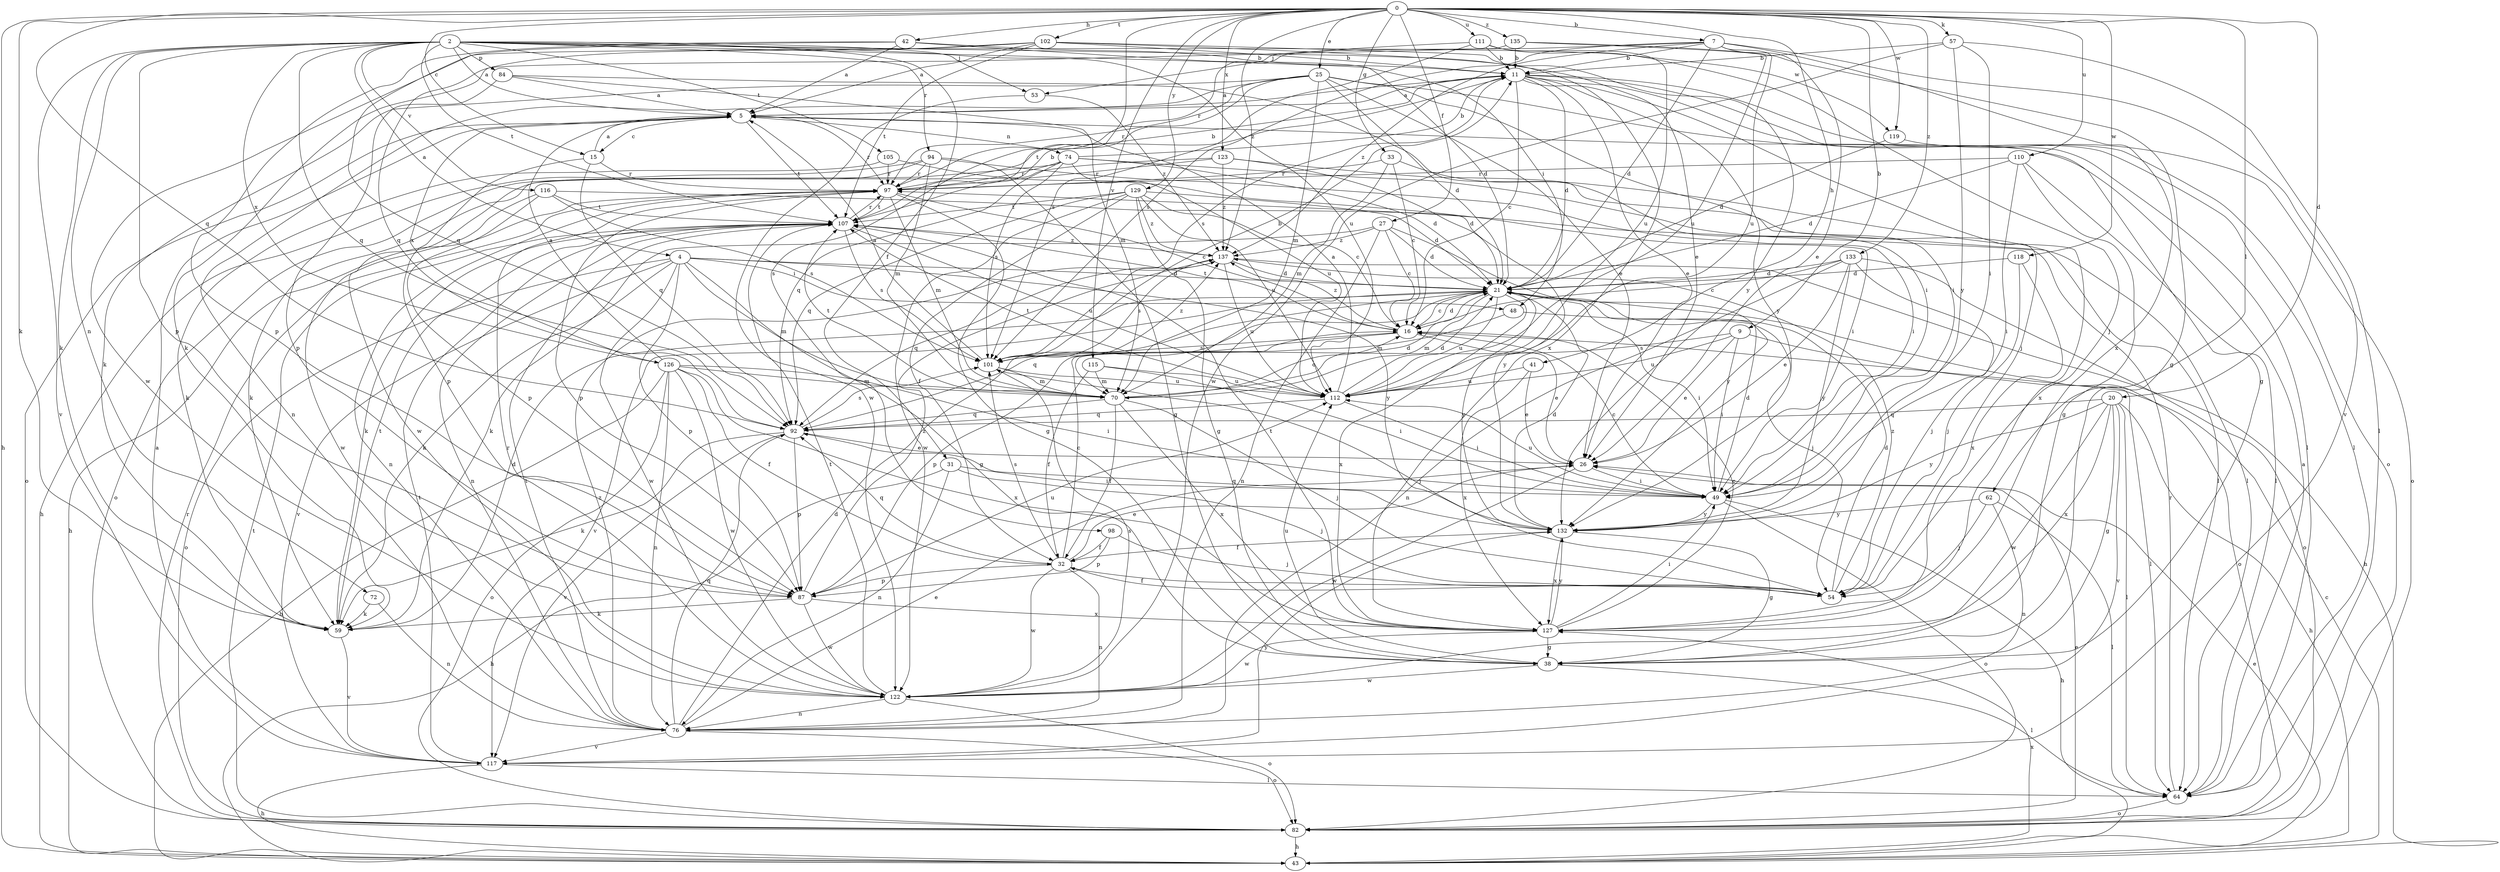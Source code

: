 strict digraph  {
0;
2;
4;
5;
7;
9;
11;
15;
16;
20;
21;
25;
26;
27;
31;
32;
33;
38;
41;
42;
43;
48;
49;
53;
54;
57;
59;
62;
64;
70;
72;
74;
76;
82;
84;
87;
92;
94;
97;
98;
101;
102;
105;
107;
110;
111;
112;
115;
116;
117;
118;
119;
122;
123;
126;
127;
129;
132;
133;
135;
137;
0 -> 7  [label=b];
0 -> 9  [label=b];
0 -> 15  [label=c];
0 -> 20  [label=d];
0 -> 25  [label=e];
0 -> 27  [label=f];
0 -> 33  [label=g];
0 -> 41  [label=h];
0 -> 42  [label=h];
0 -> 43  [label=h];
0 -> 57  [label=k];
0 -> 59  [label=k];
0 -> 62  [label=l];
0 -> 92  [label=q];
0 -> 98  [label=s];
0 -> 102  [label=t];
0 -> 110  [label=u];
0 -> 111  [label=u];
0 -> 115  [label=v];
0 -> 118  [label=w];
0 -> 119  [label=w];
0 -> 123  [label=x];
0 -> 129  [label=y];
0 -> 133  [label=z];
0 -> 135  [label=z];
0 -> 137  [label=z];
2 -> 4  [label=a];
2 -> 5  [label=a];
2 -> 26  [label=e];
2 -> 31  [label=f];
2 -> 48  [label=i];
2 -> 53  [label=j];
2 -> 59  [label=k];
2 -> 72  [label=n];
2 -> 84  [label=p];
2 -> 87  [label=p];
2 -> 92  [label=q];
2 -> 94  [label=r];
2 -> 105  [label=t];
2 -> 107  [label=t];
2 -> 112  [label=u];
2 -> 116  [label=v];
2 -> 117  [label=v];
2 -> 119  [label=w];
2 -> 126  [label=x];
4 -> 21  [label=d];
4 -> 38  [label=g];
4 -> 48  [label=i];
4 -> 59  [label=k];
4 -> 70  [label=m];
4 -> 82  [label=o];
4 -> 87  [label=p];
4 -> 117  [label=v];
4 -> 122  [label=w];
4 -> 132  [label=y];
5 -> 15  [label=c];
5 -> 74  [label=n];
5 -> 82  [label=o];
5 -> 97  [label=r];
5 -> 107  [label=t];
5 -> 126  [label=x];
7 -> 11  [label=b];
7 -> 21  [label=d];
7 -> 26  [label=e];
7 -> 53  [label=j];
7 -> 101  [label=s];
7 -> 112  [label=u];
7 -> 117  [label=v];
7 -> 127  [label=x];
7 -> 137  [label=z];
9 -> 26  [label=e];
9 -> 49  [label=i];
9 -> 64  [label=l];
9 -> 101  [label=s];
9 -> 112  [label=u];
11 -> 5  [label=a];
11 -> 16  [label=c];
11 -> 21  [label=d];
11 -> 26  [label=e];
11 -> 38  [label=g];
11 -> 54  [label=j];
11 -> 64  [label=l];
11 -> 76  [label=n];
11 -> 82  [label=o];
11 -> 101  [label=s];
11 -> 132  [label=y];
15 -> 5  [label=a];
15 -> 87  [label=p];
15 -> 92  [label=q];
15 -> 97  [label=r];
16 -> 21  [label=d];
16 -> 26  [label=e];
16 -> 87  [label=p];
16 -> 101  [label=s];
16 -> 107  [label=t];
16 -> 137  [label=z];
20 -> 38  [label=g];
20 -> 43  [label=h];
20 -> 64  [label=l];
20 -> 92  [label=q];
20 -> 117  [label=v];
20 -> 122  [label=w];
20 -> 127  [label=x];
20 -> 132  [label=y];
21 -> 16  [label=c];
21 -> 49  [label=i];
21 -> 70  [label=m];
21 -> 82  [label=o];
21 -> 92  [label=q];
21 -> 112  [label=u];
21 -> 117  [label=v];
21 -> 127  [label=x];
21 -> 132  [label=y];
25 -> 5  [label=a];
25 -> 21  [label=d];
25 -> 26  [label=e];
25 -> 49  [label=i];
25 -> 59  [label=k];
25 -> 64  [label=l];
25 -> 70  [label=m];
25 -> 97  [label=r];
25 -> 107  [label=t];
26 -> 49  [label=i];
26 -> 122  [label=w];
27 -> 16  [label=c];
27 -> 21  [label=d];
27 -> 59  [label=k];
27 -> 76  [label=n];
27 -> 132  [label=y];
27 -> 137  [label=z];
31 -> 43  [label=h];
31 -> 49  [label=i];
31 -> 54  [label=j];
31 -> 76  [label=n];
32 -> 16  [label=c];
32 -> 26  [label=e];
32 -> 54  [label=j];
32 -> 76  [label=n];
32 -> 87  [label=p];
32 -> 92  [label=q];
32 -> 101  [label=s];
32 -> 122  [label=w];
33 -> 16  [label=c];
33 -> 70  [label=m];
33 -> 97  [label=r];
33 -> 127  [label=x];
38 -> 64  [label=l];
38 -> 112  [label=u];
38 -> 122  [label=w];
41 -> 26  [label=e];
41 -> 112  [label=u];
41 -> 127  [label=x];
42 -> 5  [label=a];
42 -> 11  [label=b];
42 -> 21  [label=d];
42 -> 87  [label=p];
42 -> 92  [label=q];
43 -> 16  [label=c];
43 -> 26  [label=e];
43 -> 127  [label=x];
48 -> 54  [label=j];
48 -> 70  [label=m];
49 -> 16  [label=c];
49 -> 21  [label=d];
49 -> 43  [label=h];
49 -> 82  [label=o];
49 -> 112  [label=u];
49 -> 132  [label=y];
53 -> 122  [label=w];
53 -> 137  [label=z];
54 -> 21  [label=d];
54 -> 32  [label=f];
54 -> 137  [label=z];
57 -> 11  [label=b];
57 -> 49  [label=i];
57 -> 64  [label=l];
57 -> 122  [label=w];
57 -> 132  [label=y];
59 -> 21  [label=d];
59 -> 107  [label=t];
59 -> 117  [label=v];
62 -> 54  [label=j];
62 -> 64  [label=l];
62 -> 76  [label=n];
62 -> 132  [label=y];
64 -> 5  [label=a];
64 -> 82  [label=o];
64 -> 97  [label=r];
70 -> 16  [label=c];
70 -> 21  [label=d];
70 -> 32  [label=f];
70 -> 54  [label=j];
70 -> 92  [label=q];
70 -> 107  [label=t];
70 -> 127  [label=x];
72 -> 59  [label=k];
72 -> 76  [label=n];
74 -> 11  [label=b];
74 -> 21  [label=d];
74 -> 64  [label=l];
74 -> 82  [label=o];
74 -> 92  [label=q];
74 -> 97  [label=r];
74 -> 101  [label=s];
74 -> 112  [label=u];
76 -> 21  [label=d];
76 -> 26  [label=e];
76 -> 82  [label=o];
76 -> 92  [label=q];
76 -> 107  [label=t];
76 -> 117  [label=v];
76 -> 137  [label=z];
82 -> 26  [label=e];
82 -> 43  [label=h];
82 -> 97  [label=r];
82 -> 107  [label=t];
84 -> 5  [label=a];
84 -> 49  [label=i];
84 -> 70  [label=m];
84 -> 87  [label=p];
87 -> 59  [label=k];
87 -> 112  [label=u];
87 -> 122  [label=w];
87 -> 127  [label=x];
87 -> 137  [label=z];
92 -> 26  [label=e];
92 -> 59  [label=k];
92 -> 87  [label=p];
92 -> 101  [label=s];
92 -> 117  [label=v];
94 -> 38  [label=g];
94 -> 43  [label=h];
94 -> 49  [label=i];
94 -> 70  [label=m];
94 -> 97  [label=r];
94 -> 122  [label=w];
97 -> 11  [label=b];
97 -> 16  [label=c];
97 -> 38  [label=g];
97 -> 43  [label=h];
97 -> 70  [label=m];
97 -> 76  [label=n];
97 -> 87  [label=p];
97 -> 107  [label=t];
98 -> 32  [label=f];
98 -> 54  [label=j];
98 -> 87  [label=p];
101 -> 5  [label=a];
101 -> 11  [label=b];
101 -> 54  [label=j];
101 -> 70  [label=m];
101 -> 112  [label=u];
101 -> 137  [label=z];
102 -> 5  [label=a];
102 -> 11  [label=b];
102 -> 92  [label=q];
102 -> 107  [label=t];
102 -> 122  [label=w];
102 -> 127  [label=x];
102 -> 132  [label=y];
105 -> 49  [label=i];
105 -> 59  [label=k];
105 -> 97  [label=r];
107 -> 11  [label=b];
107 -> 59  [label=k];
107 -> 76  [label=n];
107 -> 97  [label=r];
107 -> 101  [label=s];
107 -> 112  [label=u];
107 -> 137  [label=z];
110 -> 21  [label=d];
110 -> 38  [label=g];
110 -> 49  [label=i];
110 -> 64  [label=l];
110 -> 97  [label=r];
111 -> 11  [label=b];
111 -> 54  [label=j];
111 -> 97  [label=r];
111 -> 101  [label=s];
111 -> 112  [label=u];
112 -> 5  [label=a];
112 -> 21  [label=d];
112 -> 49  [label=i];
112 -> 92  [label=q];
112 -> 107  [label=t];
115 -> 32  [label=f];
115 -> 49  [label=i];
115 -> 70  [label=m];
115 -> 112  [label=u];
116 -> 87  [label=p];
116 -> 101  [label=s];
116 -> 107  [label=t];
116 -> 122  [label=w];
116 -> 132  [label=y];
117 -> 5  [label=a];
117 -> 43  [label=h];
117 -> 64  [label=l];
117 -> 107  [label=t];
117 -> 132  [label=y];
118 -> 21  [label=d];
118 -> 54  [label=j];
118 -> 127  [label=x];
119 -> 21  [label=d];
119 -> 82  [label=o];
122 -> 76  [label=n];
122 -> 82  [label=o];
122 -> 97  [label=r];
122 -> 101  [label=s];
122 -> 107  [label=t];
123 -> 21  [label=d];
123 -> 59  [label=k];
123 -> 64  [label=l];
123 -> 97  [label=r];
123 -> 137  [label=z];
126 -> 5  [label=a];
126 -> 32  [label=f];
126 -> 43  [label=h];
126 -> 49  [label=i];
126 -> 70  [label=m];
126 -> 76  [label=n];
126 -> 82  [label=o];
126 -> 122  [label=w];
126 -> 127  [label=x];
127 -> 16  [label=c];
127 -> 38  [label=g];
127 -> 49  [label=i];
127 -> 107  [label=t];
127 -> 122  [label=w];
127 -> 132  [label=y];
129 -> 16  [label=c];
129 -> 21  [label=d];
129 -> 32  [label=f];
129 -> 38  [label=g];
129 -> 92  [label=q];
129 -> 107  [label=t];
129 -> 112  [label=u];
129 -> 122  [label=w];
129 -> 137  [label=z];
132 -> 21  [label=d];
132 -> 32  [label=f];
132 -> 38  [label=g];
132 -> 92  [label=q];
132 -> 127  [label=x];
133 -> 16  [label=c];
133 -> 21  [label=d];
133 -> 26  [label=e];
133 -> 54  [label=j];
133 -> 76  [label=n];
133 -> 82  [label=o];
133 -> 132  [label=y];
135 -> 11  [label=b];
135 -> 38  [label=g];
135 -> 59  [label=k];
135 -> 112  [label=u];
137 -> 21  [label=d];
137 -> 43  [label=h];
137 -> 92  [label=q];
137 -> 101  [label=s];
137 -> 112  [label=u];
}
